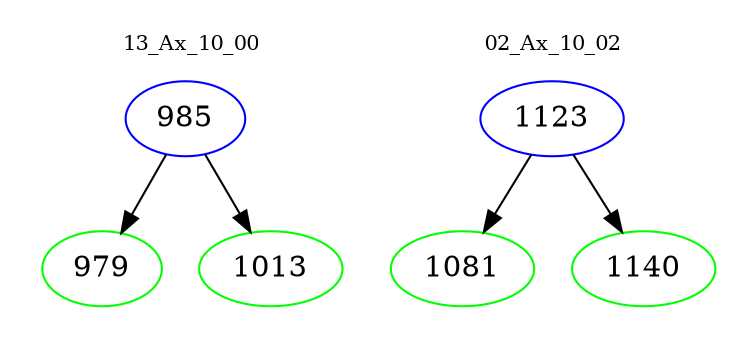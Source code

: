 digraph{
subgraph cluster_0 {
color = white
label = "13_Ax_10_00";
fontsize=10;
T0_985 [label="985", color="blue"]
T0_985 -> T0_979 [color="black"]
T0_979 [label="979", color="green"]
T0_985 -> T0_1013 [color="black"]
T0_1013 [label="1013", color="green"]
}
subgraph cluster_1 {
color = white
label = "02_Ax_10_02";
fontsize=10;
T1_1123 [label="1123", color="blue"]
T1_1123 -> T1_1081 [color="black"]
T1_1081 [label="1081", color="green"]
T1_1123 -> T1_1140 [color="black"]
T1_1140 [label="1140", color="green"]
}
}
